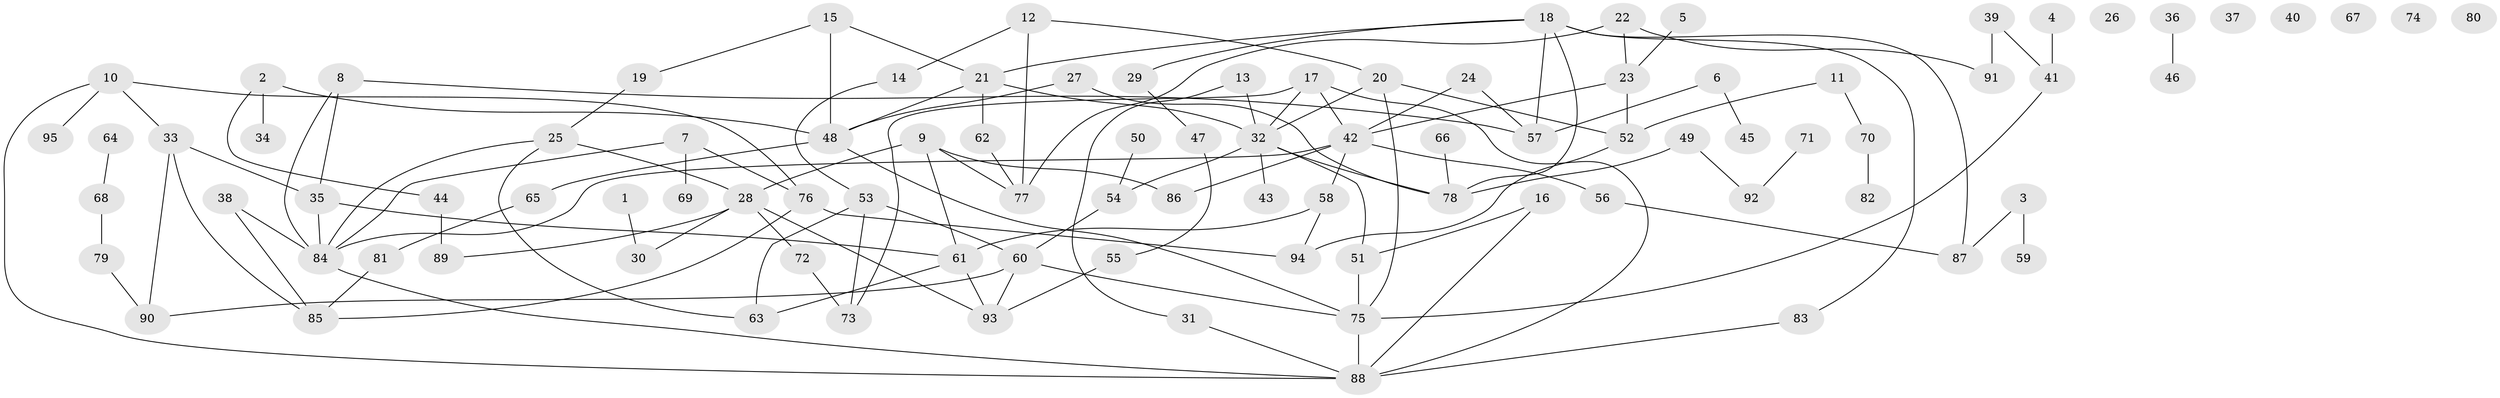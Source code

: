 // coarse degree distribution, {2: 0.38596491228070173, 5: 0.10526315789473684, 0: 0.10526315789473684, 1: 0.21052631578947367, 4: 0.07017543859649122, 6: 0.05263157894736842, 10: 0.017543859649122806, 7: 0.03508771929824561, 8: 0.017543859649122806}
// Generated by graph-tools (version 1.1) at 2025/44/03/04/25 21:44:05]
// undirected, 95 vertices, 128 edges
graph export_dot {
graph [start="1"]
  node [color=gray90,style=filled];
  1;
  2;
  3;
  4;
  5;
  6;
  7;
  8;
  9;
  10;
  11;
  12;
  13;
  14;
  15;
  16;
  17;
  18;
  19;
  20;
  21;
  22;
  23;
  24;
  25;
  26;
  27;
  28;
  29;
  30;
  31;
  32;
  33;
  34;
  35;
  36;
  37;
  38;
  39;
  40;
  41;
  42;
  43;
  44;
  45;
  46;
  47;
  48;
  49;
  50;
  51;
  52;
  53;
  54;
  55;
  56;
  57;
  58;
  59;
  60;
  61;
  62;
  63;
  64;
  65;
  66;
  67;
  68;
  69;
  70;
  71;
  72;
  73;
  74;
  75;
  76;
  77;
  78;
  79;
  80;
  81;
  82;
  83;
  84;
  85;
  86;
  87;
  88;
  89;
  90;
  91;
  92;
  93;
  94;
  95;
  1 -- 30;
  2 -- 34;
  2 -- 44;
  2 -- 48;
  3 -- 59;
  3 -- 87;
  4 -- 41;
  5 -- 23;
  6 -- 45;
  6 -- 57;
  7 -- 69;
  7 -- 76;
  7 -- 84;
  8 -- 35;
  8 -- 57;
  8 -- 84;
  9 -- 28;
  9 -- 61;
  9 -- 77;
  9 -- 86;
  10 -- 33;
  10 -- 76;
  10 -- 88;
  10 -- 95;
  11 -- 52;
  11 -- 70;
  12 -- 14;
  12 -- 20;
  12 -- 77;
  13 -- 31;
  13 -- 32;
  14 -- 53;
  15 -- 19;
  15 -- 21;
  15 -- 48;
  16 -- 51;
  16 -- 88;
  17 -- 32;
  17 -- 42;
  17 -- 73;
  17 -- 88;
  18 -- 21;
  18 -- 29;
  18 -- 57;
  18 -- 78;
  18 -- 83;
  18 -- 87;
  19 -- 25;
  20 -- 32;
  20 -- 52;
  20 -- 75;
  21 -- 32;
  21 -- 48;
  21 -- 62;
  22 -- 23;
  22 -- 77;
  22 -- 91;
  23 -- 42;
  23 -- 52;
  24 -- 42;
  24 -- 57;
  25 -- 28;
  25 -- 63;
  25 -- 84;
  27 -- 48;
  27 -- 78;
  28 -- 30;
  28 -- 72;
  28 -- 89;
  28 -- 93;
  29 -- 47;
  31 -- 88;
  32 -- 43;
  32 -- 51;
  32 -- 54;
  32 -- 78;
  33 -- 35;
  33 -- 85;
  33 -- 90;
  35 -- 61;
  35 -- 84;
  36 -- 46;
  38 -- 84;
  38 -- 85;
  39 -- 41;
  39 -- 91;
  41 -- 75;
  42 -- 56;
  42 -- 58;
  42 -- 84;
  42 -- 86;
  44 -- 89;
  47 -- 55;
  48 -- 65;
  48 -- 75;
  49 -- 78;
  49 -- 92;
  50 -- 54;
  51 -- 75;
  52 -- 94;
  53 -- 60;
  53 -- 63;
  53 -- 73;
  54 -- 60;
  55 -- 93;
  56 -- 87;
  58 -- 61;
  58 -- 94;
  60 -- 75;
  60 -- 90;
  60 -- 93;
  61 -- 63;
  61 -- 93;
  62 -- 77;
  64 -- 68;
  65 -- 81;
  66 -- 78;
  68 -- 79;
  70 -- 82;
  71 -- 92;
  72 -- 73;
  75 -- 88;
  76 -- 85;
  76 -- 94;
  79 -- 90;
  81 -- 85;
  83 -- 88;
  84 -- 88;
}
